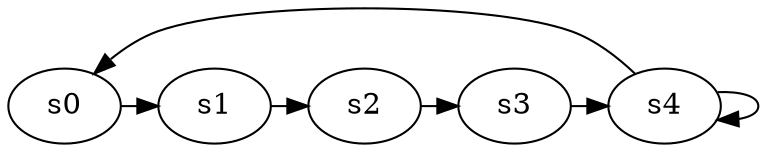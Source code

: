 digraph game_0563_cycle_5 {
    s0 [name="s0", player=1];
    s1 [name="s1", player=0];
    s2 [name="s2", player=0];
    s3 [name="s3", player=1];
    s4 [name="s4", player=1];

    s0 -> s1 [constraint="time % 5 == 1"];
    s1 -> s2 [constraint="time == 1 || time == 13 || time == 18 || time == 19"];
    s2 -> s3 [constraint="time % 7 == 1"];
    s3 -> s4 [constraint="time == 2 || time == 6 || time == 8 || time == 17 || time == 22 || time == 23"];
    s4 -> s0 [constraint="time % 5 == 4"];
    s4 -> s4 [constraint="time % 2 == 0"];
}
